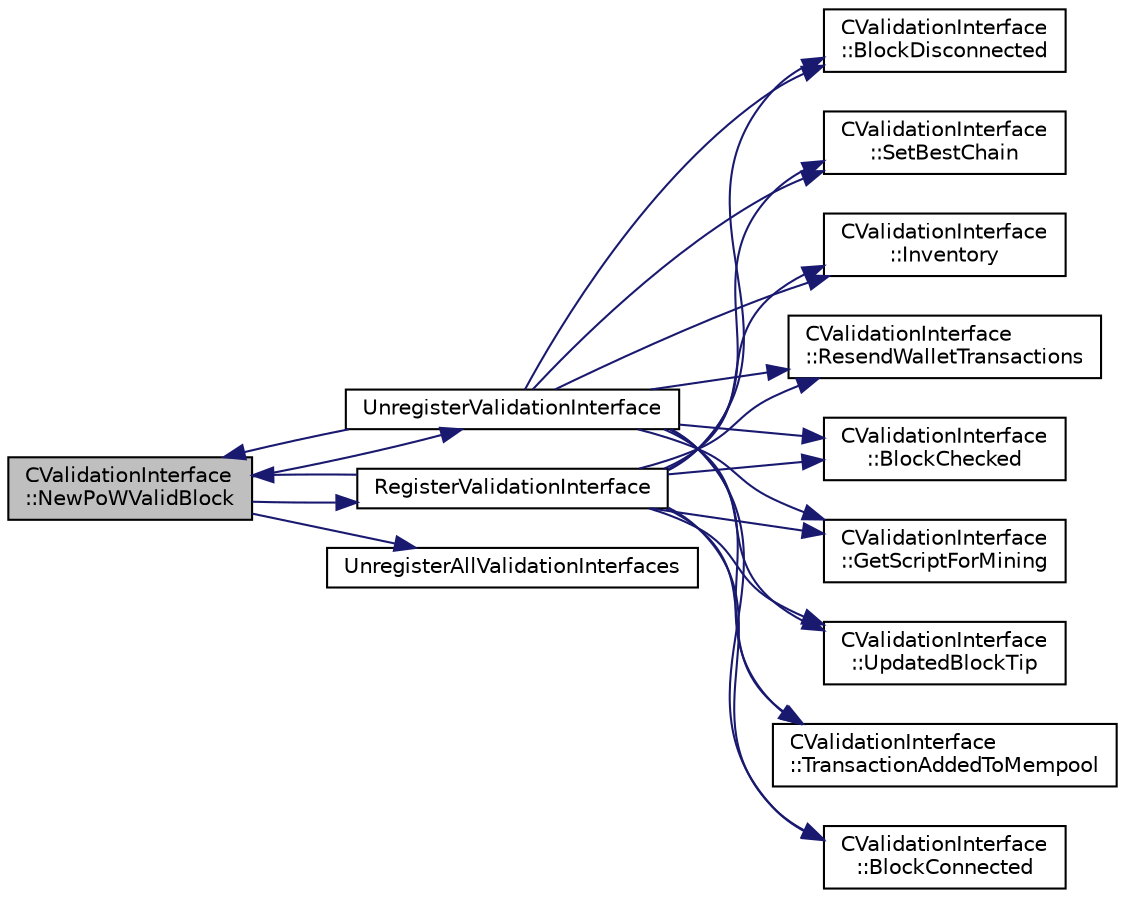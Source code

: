 digraph "CValidationInterface::NewPoWValidBlock"
{
  edge [fontname="Helvetica",fontsize="10",labelfontname="Helvetica",labelfontsize="10"];
  node [fontname="Helvetica",fontsize="10",shape=record];
  rankdir="LR";
  Node25 [label="CValidationInterface\l::NewPoWValidBlock",height=0.2,width=0.4,color="black", fillcolor="grey75", style="filled", fontcolor="black"];
  Node25 -> Node26 [color="midnightblue",fontsize="10",style="solid",fontname="Helvetica"];
  Node26 [label="RegisterValidationInterface",height=0.2,width=0.4,color="black", fillcolor="white", style="filled",URL="$de/d35/validationinterface_8h.html#ade8ef59282b5f7521ecfd870a8e3b137",tooltip="Register a wallet to receive updates from core. "];
  Node26 -> Node27 [color="midnightblue",fontsize="10",style="solid",fontname="Helvetica"];
  Node27 [label="CValidationInterface\l::UpdatedBlockTip",height=0.2,width=0.4,color="black", fillcolor="white", style="filled",URL="$d6/dbb/class_c_validation_interface.html#a794911828f9350d82bc1941ba82e7463"];
  Node26 -> Node28 [color="midnightblue",fontsize="10",style="solid",fontname="Helvetica"];
  Node28 [label="CValidationInterface\l::TransactionAddedToMempool",height=0.2,width=0.4,color="black", fillcolor="white", style="filled",URL="$d6/dbb/class_c_validation_interface.html#a686fb053045c28ffe2d69a2ee85eea29"];
  Node26 -> Node29 [color="midnightblue",fontsize="10",style="solid",fontname="Helvetica"];
  Node29 [label="CValidationInterface\l::BlockConnected",height=0.2,width=0.4,color="black", fillcolor="white", style="filled",URL="$d6/dbb/class_c_validation_interface.html#a5c8ac00b2b08a57c28e8bbc991f34ed4"];
  Node26 -> Node30 [color="midnightblue",fontsize="10",style="solid",fontname="Helvetica"];
  Node30 [label="CValidationInterface\l::BlockDisconnected",height=0.2,width=0.4,color="black", fillcolor="white", style="filled",URL="$d6/dbb/class_c_validation_interface.html#a914de3420613e1a2281180f856dca88e"];
  Node26 -> Node31 [color="midnightblue",fontsize="10",style="solid",fontname="Helvetica"];
  Node31 [label="CValidationInterface\l::SetBestChain",height=0.2,width=0.4,color="black", fillcolor="white", style="filled",URL="$d6/dbb/class_c_validation_interface.html#a8684492d9878120ce8c6c760a790f9ea"];
  Node26 -> Node32 [color="midnightblue",fontsize="10",style="solid",fontname="Helvetica"];
  Node32 [label="CValidationInterface\l::Inventory",height=0.2,width=0.4,color="black", fillcolor="white", style="filled",URL="$d6/dbb/class_c_validation_interface.html#a981f5160a2370db0cd616c00d8bd5270"];
  Node26 -> Node33 [color="midnightblue",fontsize="10",style="solid",fontname="Helvetica"];
  Node33 [label="CValidationInterface\l::ResendWalletTransactions",height=0.2,width=0.4,color="black", fillcolor="white", style="filled",URL="$d6/dbb/class_c_validation_interface.html#a3473492a52200fb5678c0db596a5093a"];
  Node26 -> Node34 [color="midnightblue",fontsize="10",style="solid",fontname="Helvetica"];
  Node34 [label="CValidationInterface\l::BlockChecked",height=0.2,width=0.4,color="black", fillcolor="white", style="filled",URL="$d6/dbb/class_c_validation_interface.html#aeb34ef6814685cabc29062ed7be25441"];
  Node26 -> Node35 [color="midnightblue",fontsize="10",style="solid",fontname="Helvetica"];
  Node35 [label="CValidationInterface\l::GetScriptForMining",height=0.2,width=0.4,color="black", fillcolor="white", style="filled",URL="$d6/dbb/class_c_validation_interface.html#afda9f9ea984b0b818a1f9485947bc2f3"];
  Node26 -> Node25 [color="midnightblue",fontsize="10",style="solid",fontname="Helvetica"];
  Node25 -> Node36 [color="midnightblue",fontsize="10",style="solid",fontname="Helvetica"];
  Node36 [label="UnregisterValidationInterface",height=0.2,width=0.4,color="black", fillcolor="white", style="filled",URL="$de/d35/validationinterface_8h.html#a5e1776de1f87b4d045e9e2a198236b63",tooltip="Unregister a wallet from core. "];
  Node36 -> Node35 [color="midnightblue",fontsize="10",style="solid",fontname="Helvetica"];
  Node36 -> Node34 [color="midnightblue",fontsize="10",style="solid",fontname="Helvetica"];
  Node36 -> Node33 [color="midnightblue",fontsize="10",style="solid",fontname="Helvetica"];
  Node36 -> Node32 [color="midnightblue",fontsize="10",style="solid",fontname="Helvetica"];
  Node36 -> Node31 [color="midnightblue",fontsize="10",style="solid",fontname="Helvetica"];
  Node36 -> Node28 [color="midnightblue",fontsize="10",style="solid",fontname="Helvetica"];
  Node36 -> Node29 [color="midnightblue",fontsize="10",style="solid",fontname="Helvetica"];
  Node36 -> Node30 [color="midnightblue",fontsize="10",style="solid",fontname="Helvetica"];
  Node36 -> Node27 [color="midnightblue",fontsize="10",style="solid",fontname="Helvetica"];
  Node36 -> Node25 [color="midnightblue",fontsize="10",style="solid",fontname="Helvetica"];
  Node25 -> Node37 [color="midnightblue",fontsize="10",style="solid",fontname="Helvetica"];
  Node37 [label="UnregisterAllValidationInterfaces",height=0.2,width=0.4,color="black", fillcolor="white", style="filled",URL="$de/d35/validationinterface_8h.html#a8fe3fbf8c47cc0419fd7b9a14e8b140d",tooltip="Unregister all wallets from core. "];
}

